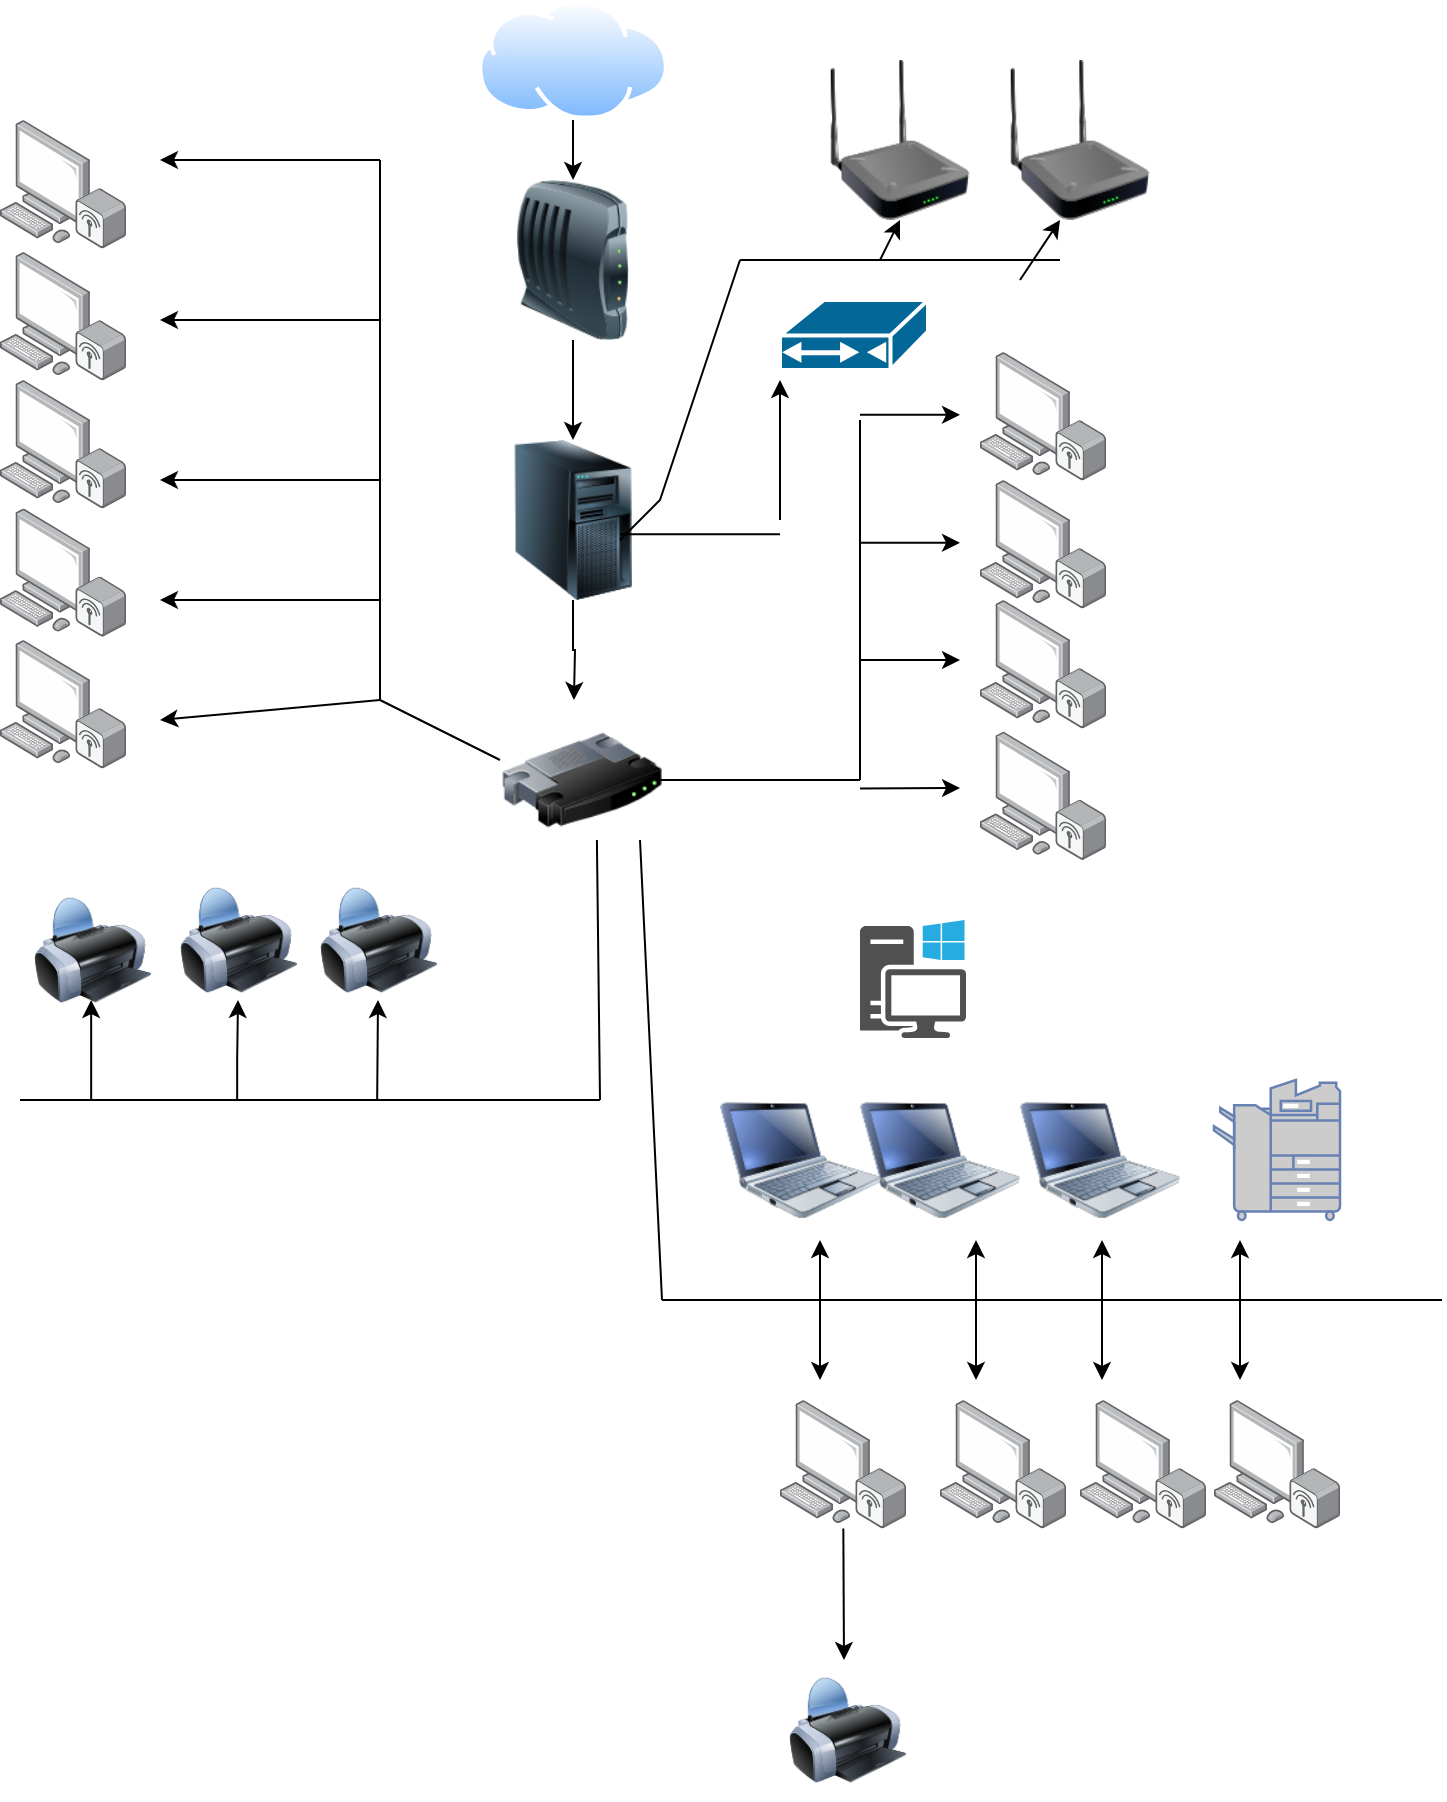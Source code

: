 <mxfile version="23.1.7" type="device">
  <diagram id="poPrSYytdVKjHBRNOalh" name="Página-1">
    <mxGraphModel dx="2010" dy="2330" grid="1" gridSize="10" guides="1" tooltips="1" connect="1" arrows="1" fold="1" page="1" pageScale="1" pageWidth="1600" pageHeight="1200" math="0" shadow="0">
      <root>
        <mxCell id="0" />
        <mxCell id="1" parent="0" />
        <mxCell id="f4y5HSsuFUhtfZBOtpe1-10" value="" style="image;html=1;image=img/lib/clip_art/computers/Server_Tower_128x128.png" vertex="1" parent="1">
          <mxGeometry x="376.51" y="-100" width="80" height="80" as="geometry" />
        </mxCell>
        <mxCell id="f4y5HSsuFUhtfZBOtpe1-41" style="edgeStyle=orthogonalEdgeStyle;rounded=0;orthogonalLoop=1;jettySize=auto;html=1;exitX=0.5;exitY=1;exitDx=0;exitDy=0;" edge="1" parent="1" source="f4y5HSsuFUhtfZBOtpe1-14" target="f4y5HSsuFUhtfZBOtpe1-17">
          <mxGeometry relative="1" as="geometry" />
        </mxCell>
        <mxCell id="f4y5HSsuFUhtfZBOtpe1-14" value="" style="image;aspect=fixed;perimeter=ellipsePerimeter;html=1;align=center;shadow=0;dashed=0;spacingTop=3;image=img/lib/active_directory/internet_cloud.svg;" vertex="1" parent="1">
          <mxGeometry x="368.89" y="-320" width="95.24" height="60" as="geometry" />
        </mxCell>
        <mxCell id="f4y5HSsuFUhtfZBOtpe1-42" style="edgeStyle=orthogonalEdgeStyle;rounded=0;orthogonalLoop=1;jettySize=auto;html=1;exitX=0.5;exitY=1;exitDx=0;exitDy=0;" edge="1" parent="1" source="f4y5HSsuFUhtfZBOtpe1-17" target="f4y5HSsuFUhtfZBOtpe1-10">
          <mxGeometry relative="1" as="geometry" />
        </mxCell>
        <mxCell id="f4y5HSsuFUhtfZBOtpe1-17" value="" style="image;html=1;image=img/lib/clip_art/networking/Modem_128x128.png" vertex="1" parent="1">
          <mxGeometry x="380.95" y="-230" width="71.11" height="80" as="geometry" />
        </mxCell>
        <mxCell id="f4y5HSsuFUhtfZBOtpe1-47" style="edgeStyle=orthogonalEdgeStyle;rounded=0;orthogonalLoop=1;jettySize=auto;html=1;exitX=0.5;exitY=1;exitDx=0;exitDy=0;entryX=0.379;entryY=0;entryDx=0;entryDy=0;entryPerimeter=0;" edge="1" parent="1" source="f4y5HSsuFUhtfZBOtpe1-10">
          <mxGeometry relative="1" as="geometry">
            <mxPoint x="416.955" y="30" as="targetPoint" />
          </mxGeometry>
        </mxCell>
        <mxCell id="f4y5HSsuFUhtfZBOtpe1-48" value="" style="image;html=1;image=img/lib/clip_art/computers/Printer_128x128.png" vertex="1" parent="1">
          <mxGeometry x="220" y="110" width="58.5" height="80" as="geometry" />
        </mxCell>
        <mxCell id="f4y5HSsuFUhtfZBOtpe1-49" value="" style="image;html=1;image=img/lib/clip_art/computers/Printer_128x128.png" vertex="1" parent="1">
          <mxGeometry x="290" y="115" width="58.5" height="70" as="geometry" />
        </mxCell>
        <mxCell id="f4y5HSsuFUhtfZBOtpe1-50" value="" style="image;html=1;image=img/lib/clip_art/computers/Printer_128x128.png" vertex="1" parent="1">
          <mxGeometry x="147" y="120" width="58.5" height="70" as="geometry" />
        </mxCell>
        <mxCell id="f4y5HSsuFUhtfZBOtpe1-74" value="" style="image;points=[];aspect=fixed;html=1;align=center;shadow=0;dashed=0;image=img/lib/allied_telesis/computer_and_terminals/Personal_Computer_Wireless.svg;" vertex="1" parent="1">
          <mxGeometry x="620" y="-20" width="63" height="64.2" as="geometry" />
        </mxCell>
        <mxCell id="f4y5HSsuFUhtfZBOtpe1-75" value="" style="image;points=[];aspect=fixed;html=1;align=center;shadow=0;dashed=0;image=img/lib/allied_telesis/computer_and_terminals/Personal_Computer_Wireless.svg;" vertex="1" parent="1">
          <mxGeometry x="620" y="45.8" width="63" height="64.2" as="geometry" />
        </mxCell>
        <mxCell id="f4y5HSsuFUhtfZBOtpe1-76" value="" style="image;points=[];aspect=fixed;html=1;align=center;shadow=0;dashed=0;image=img/lib/allied_telesis/computer_and_terminals/Personal_Computer_Wireless.svg;" vertex="1" parent="1">
          <mxGeometry x="620" y="-80" width="63" height="64.2" as="geometry" />
        </mxCell>
        <mxCell id="f4y5HSsuFUhtfZBOtpe1-77" value="" style="image;points=[];aspect=fixed;html=1;align=center;shadow=0;dashed=0;image=img/lib/allied_telesis/computer_and_terminals/Personal_Computer_Wireless.svg;" vertex="1" parent="1">
          <mxGeometry x="130" y="-130" width="63" height="64.2" as="geometry" />
        </mxCell>
        <mxCell id="f4y5HSsuFUhtfZBOtpe1-78" value="" style="image;points=[];aspect=fixed;html=1;align=center;shadow=0;dashed=0;image=img/lib/allied_telesis/computer_and_terminals/Personal_Computer_Wireless.svg;" vertex="1" parent="1">
          <mxGeometry x="130" y="-65.8" width="63" height="64.2" as="geometry" />
        </mxCell>
        <mxCell id="f4y5HSsuFUhtfZBOtpe1-79" value="" style="image;points=[];aspect=fixed;html=1;align=center;shadow=0;dashed=0;image=img/lib/allied_telesis/computer_and_terminals/Personal_Computer_Wireless.svg;" vertex="1" parent="1">
          <mxGeometry x="130" width="63" height="64.2" as="geometry" />
        </mxCell>
        <mxCell id="f4y5HSsuFUhtfZBOtpe1-116" value="" style="image;points=[];aspect=fixed;html=1;align=center;shadow=0;dashed=0;image=img/lib/allied_telesis/computer_and_terminals/Personal_Computer_Wireless.svg;" vertex="1" parent="1">
          <mxGeometry x="130" y="-194" width="63" height="64.2" as="geometry" />
        </mxCell>
        <mxCell id="f4y5HSsuFUhtfZBOtpe1-117" value="" style="image;points=[];aspect=fixed;html=1;align=center;shadow=0;dashed=0;image=img/lib/allied_telesis/computer_and_terminals/Personal_Computer_Wireless.svg;" vertex="1" parent="1">
          <mxGeometry x="130" y="-260" width="63" height="64.2" as="geometry" />
        </mxCell>
        <mxCell id="f4y5HSsuFUhtfZBOtpe1-119" value="" style="endArrow=none;html=1;rounded=0;" edge="1" parent="1">
          <mxGeometry width="50" height="50" relative="1" as="geometry">
            <mxPoint x="320" y="30" as="sourcePoint" />
            <mxPoint x="320" y="-240" as="targetPoint" />
          </mxGeometry>
        </mxCell>
        <mxCell id="f4y5HSsuFUhtfZBOtpe1-120" value="" style="endArrow=none;html=1;rounded=0;" edge="1" parent="1">
          <mxGeometry width="50" height="50" relative="1" as="geometry">
            <mxPoint x="320" y="30" as="sourcePoint" />
            <mxPoint x="380" y="60" as="targetPoint" />
          </mxGeometry>
        </mxCell>
        <mxCell id="f4y5HSsuFUhtfZBOtpe1-121" value="" style="endArrow=classic;html=1;rounded=0;" edge="1" parent="1">
          <mxGeometry width="50" height="50" relative="1" as="geometry">
            <mxPoint x="320" y="-240" as="sourcePoint" />
            <mxPoint x="210" y="-240" as="targetPoint" />
          </mxGeometry>
        </mxCell>
        <mxCell id="f4y5HSsuFUhtfZBOtpe1-122" value="" style="endArrow=classic;html=1;rounded=0;" edge="1" parent="1">
          <mxGeometry width="50" height="50" relative="1" as="geometry">
            <mxPoint x="320" y="-160" as="sourcePoint" />
            <mxPoint x="210" y="-160" as="targetPoint" />
          </mxGeometry>
        </mxCell>
        <mxCell id="f4y5HSsuFUhtfZBOtpe1-123" value="" style="endArrow=classic;html=1;rounded=0;" edge="1" parent="1">
          <mxGeometry width="50" height="50" relative="1" as="geometry">
            <mxPoint x="320" y="-80" as="sourcePoint" />
            <mxPoint x="210" y="-80" as="targetPoint" />
          </mxGeometry>
        </mxCell>
        <mxCell id="f4y5HSsuFUhtfZBOtpe1-124" value="" style="endArrow=classic;html=1;rounded=0;" edge="1" parent="1">
          <mxGeometry width="50" height="50" relative="1" as="geometry">
            <mxPoint x="320" y="-20" as="sourcePoint" />
            <mxPoint x="210" y="-20" as="targetPoint" />
          </mxGeometry>
        </mxCell>
        <mxCell id="f4y5HSsuFUhtfZBOtpe1-125" value="" style="endArrow=classic;html=1;rounded=0;" edge="1" parent="1">
          <mxGeometry width="50" height="50" relative="1" as="geometry">
            <mxPoint x="320" y="30" as="sourcePoint" />
            <mxPoint x="210" y="40" as="targetPoint" />
          </mxGeometry>
        </mxCell>
        <mxCell id="f4y5HSsuFUhtfZBOtpe1-127" value="" style="image;points=[];aspect=fixed;html=1;align=center;shadow=0;dashed=0;image=img/lib/allied_telesis/computer_and_terminals/Personal_Computer_Wireless.svg;" vertex="1" parent="1">
          <mxGeometry x="620" y="-144" width="63" height="64.2" as="geometry" />
        </mxCell>
        <mxCell id="f4y5HSsuFUhtfZBOtpe1-130" value="" style="endArrow=none;html=1;rounded=0;entryX=0.5;entryY=1;entryDx=0;entryDy=0;" edge="1" parent="1">
          <mxGeometry width="50" height="50" relative="1" as="geometry">
            <mxPoint x="430" y="230" as="sourcePoint" />
            <mxPoint x="428.45" y="100" as="targetPoint" />
          </mxGeometry>
        </mxCell>
        <mxCell id="f4y5HSsuFUhtfZBOtpe1-131" value="" style="endArrow=none;html=1;rounded=0;" edge="1" parent="1">
          <mxGeometry width="50" height="50" relative="1" as="geometry">
            <mxPoint x="140" y="230" as="sourcePoint" />
            <mxPoint x="430" y="230" as="targetPoint" />
          </mxGeometry>
        </mxCell>
        <mxCell id="f4y5HSsuFUhtfZBOtpe1-133" value="" style="endArrow=classic;html=1;rounded=0;" edge="1" parent="1">
          <mxGeometry width="50" height="50" relative="1" as="geometry">
            <mxPoint x="175.58" y="230" as="sourcePoint" />
            <mxPoint x="175.58" y="180" as="targetPoint" />
          </mxGeometry>
        </mxCell>
        <mxCell id="f4y5HSsuFUhtfZBOtpe1-135" value="" style="endArrow=classic;html=1;rounded=0;" edge="1" parent="1">
          <mxGeometry width="50" height="50" relative="1" as="geometry">
            <mxPoint x="248.58" y="230" as="sourcePoint" />
            <mxPoint x="249" y="180" as="targetPoint" />
            <Array as="points">
              <mxPoint x="248.58" y="210" />
            </Array>
          </mxGeometry>
        </mxCell>
        <mxCell id="f4y5HSsuFUhtfZBOtpe1-136" value="" style="endArrow=classic;html=1;rounded=0;" edge="1" parent="1">
          <mxGeometry width="50" height="50" relative="1" as="geometry">
            <mxPoint x="318.58" y="230" as="sourcePoint" />
            <mxPoint x="319" y="180" as="targetPoint" />
          </mxGeometry>
        </mxCell>
        <mxCell id="f4y5HSsuFUhtfZBOtpe1-139" value="" style="endArrow=none;html=1;rounded=0;" edge="1" parent="1">
          <mxGeometry width="50" height="50" relative="1" as="geometry">
            <mxPoint x="460" y="70" as="sourcePoint" />
            <mxPoint x="560" y="70" as="targetPoint" />
          </mxGeometry>
        </mxCell>
        <mxCell id="f4y5HSsuFUhtfZBOtpe1-140" value="" style="endArrow=none;html=1;rounded=0;" edge="1" parent="1">
          <mxGeometry width="50" height="50" relative="1" as="geometry">
            <mxPoint x="560" y="70" as="sourcePoint" />
            <mxPoint x="560" y="-110" as="targetPoint" />
          </mxGeometry>
        </mxCell>
        <mxCell id="f4y5HSsuFUhtfZBOtpe1-141" value="" style="endArrow=classic;html=1;rounded=0;" edge="1" parent="1">
          <mxGeometry width="50" height="50" relative="1" as="geometry">
            <mxPoint x="560" y="74.2" as="sourcePoint" />
            <mxPoint x="610" y="74" as="targetPoint" />
          </mxGeometry>
        </mxCell>
        <mxCell id="f4y5HSsuFUhtfZBOtpe1-142" value="" style="endArrow=classic;html=1;rounded=0;" edge="1" parent="1">
          <mxGeometry width="50" height="50" relative="1" as="geometry">
            <mxPoint x="560" y="10" as="sourcePoint" />
            <mxPoint x="610" y="10" as="targetPoint" />
          </mxGeometry>
        </mxCell>
        <mxCell id="f4y5HSsuFUhtfZBOtpe1-143" value="" style="endArrow=classic;html=1;rounded=0;" edge="1" parent="1">
          <mxGeometry width="50" height="50" relative="1" as="geometry">
            <mxPoint x="560" y="-48.57" as="sourcePoint" />
            <mxPoint x="610" y="-48.57" as="targetPoint" />
          </mxGeometry>
        </mxCell>
        <mxCell id="f4y5HSsuFUhtfZBOtpe1-144" value="" style="endArrow=classic;html=1;rounded=0;" edge="1" parent="1">
          <mxGeometry width="50" height="50" relative="1" as="geometry">
            <mxPoint x="560" y="-112.57" as="sourcePoint" />
            <mxPoint x="610" y="-112.57" as="targetPoint" />
          </mxGeometry>
        </mxCell>
        <mxCell id="f4y5HSsuFUhtfZBOtpe1-145" value="" style="image;html=1;image=img/lib/clip_art/networking/Router_128x128.png" vertex="1" parent="1">
          <mxGeometry x="381" y="30" width="80" height="80" as="geometry" />
        </mxCell>
        <mxCell id="f4y5HSsuFUhtfZBOtpe1-147" value="" style="endArrow=none;html=1;rounded=0;" edge="1" parent="1">
          <mxGeometry width="50" height="50" relative="1" as="geometry">
            <mxPoint x="450" y="100" as="sourcePoint" />
            <mxPoint x="461" y="330" as="targetPoint" />
          </mxGeometry>
        </mxCell>
        <mxCell id="f4y5HSsuFUhtfZBOtpe1-148" value="" style="endArrow=none;html=1;rounded=0;" edge="1" parent="1">
          <mxGeometry width="50" height="50" relative="1" as="geometry">
            <mxPoint x="461" y="330" as="sourcePoint" />
            <mxPoint x="851" y="330" as="targetPoint" />
          </mxGeometry>
        </mxCell>
        <mxCell id="f4y5HSsuFUhtfZBOtpe1-149" value="" style="image;html=1;image=img/lib/clip_art/computers/Netbook_128x128.png" vertex="1" parent="1">
          <mxGeometry x="490" y="220" width="80" height="80" as="geometry" />
        </mxCell>
        <mxCell id="f4y5HSsuFUhtfZBOtpe1-150" value="" style="image;html=1;image=img/lib/clip_art/computers/Netbook_128x128.png" vertex="1" parent="1">
          <mxGeometry x="560" y="220" width="80" height="80" as="geometry" />
        </mxCell>
        <mxCell id="f4y5HSsuFUhtfZBOtpe1-151" value="" style="image;html=1;image=img/lib/clip_art/computers/Netbook_128x128.png" vertex="1" parent="1">
          <mxGeometry x="640" y="220" width="80" height="80" as="geometry" />
        </mxCell>
        <mxCell id="f4y5HSsuFUhtfZBOtpe1-153" value="" style="endArrow=classic;startArrow=classic;html=1;rounded=0;" edge="1" parent="1">
          <mxGeometry width="50" height="50" relative="1" as="geometry">
            <mxPoint x="540" y="370" as="sourcePoint" />
            <mxPoint x="540" y="300" as="targetPoint" />
          </mxGeometry>
        </mxCell>
        <mxCell id="f4y5HSsuFUhtfZBOtpe1-154" value="" style="endArrow=classic;startArrow=classic;html=1;rounded=0;" edge="1" parent="1">
          <mxGeometry width="50" height="50" relative="1" as="geometry">
            <mxPoint x="618" y="370" as="sourcePoint" />
            <mxPoint x="618" y="300" as="targetPoint" />
          </mxGeometry>
        </mxCell>
        <mxCell id="f4y5HSsuFUhtfZBOtpe1-155" value="" style="endArrow=classic;startArrow=classic;html=1;rounded=0;" edge="1" parent="1">
          <mxGeometry width="50" height="50" relative="1" as="geometry">
            <mxPoint x="681" y="370" as="sourcePoint" />
            <mxPoint x="681" y="300" as="targetPoint" />
          </mxGeometry>
        </mxCell>
        <mxCell id="f4y5HSsuFUhtfZBOtpe1-156" value="" style="endArrow=classic;startArrow=classic;html=1;rounded=0;" edge="1" parent="1">
          <mxGeometry width="50" height="50" relative="1" as="geometry">
            <mxPoint x="750" y="370" as="sourcePoint" />
            <mxPoint x="750" y="300" as="targetPoint" />
          </mxGeometry>
        </mxCell>
        <mxCell id="f4y5HSsuFUhtfZBOtpe1-157" value="" style="image;points=[];aspect=fixed;html=1;align=center;shadow=0;dashed=0;image=img/lib/allied_telesis/computer_and_terminals/Personal_Computer_Wireless.svg;" vertex="1" parent="1">
          <mxGeometry x="520" y="380" width="63" height="64.2" as="geometry" />
        </mxCell>
        <mxCell id="f4y5HSsuFUhtfZBOtpe1-158" value="" style="image;points=[];aspect=fixed;html=1;align=center;shadow=0;dashed=0;image=img/lib/allied_telesis/computer_and_terminals/Personal_Computer_Wireless.svg;" vertex="1" parent="1">
          <mxGeometry x="600" y="380" width="63" height="64.2" as="geometry" />
        </mxCell>
        <mxCell id="f4y5HSsuFUhtfZBOtpe1-159" value="" style="image;points=[];aspect=fixed;html=1;align=center;shadow=0;dashed=0;image=img/lib/allied_telesis/computer_and_terminals/Personal_Computer_Wireless.svg;" vertex="1" parent="1">
          <mxGeometry x="670" y="380" width="63" height="64.2" as="geometry" />
        </mxCell>
        <mxCell id="f4y5HSsuFUhtfZBOtpe1-160" value="" style="image;points=[];aspect=fixed;html=1;align=center;shadow=0;dashed=0;image=img/lib/allied_telesis/computer_and_terminals/Personal_Computer_Wireless.svg;" vertex="1" parent="1">
          <mxGeometry x="737" y="380" width="63" height="64.2" as="geometry" />
        </mxCell>
        <mxCell id="f4y5HSsuFUhtfZBOtpe1-162" value="" style="endArrow=classic;html=1;rounded=0;" edge="1" parent="1" source="f4y5HSsuFUhtfZBOtpe1-157">
          <mxGeometry width="50" height="50" relative="1" as="geometry">
            <mxPoint x="550" y="540" as="sourcePoint" />
            <mxPoint x="552" y="510" as="targetPoint" />
          </mxGeometry>
        </mxCell>
        <mxCell id="f4y5HSsuFUhtfZBOtpe1-166" value="" style="image;html=1;image=img/lib/clip_art/computers/Printer_128x128.png" vertex="1" parent="1">
          <mxGeometry x="524.5" y="510" width="58.5" height="70" as="geometry" />
        </mxCell>
        <mxCell id="f4y5HSsuFUhtfZBOtpe1-169" value="" style="endArrow=none;html=1;rounded=0;" edge="1" parent="1">
          <mxGeometry width="50" height="50" relative="1" as="geometry">
            <mxPoint x="440" y="-52.9" as="sourcePoint" />
            <mxPoint x="520" y="-52.9" as="targetPoint" />
            <Array as="points" />
          </mxGeometry>
        </mxCell>
        <mxCell id="f4y5HSsuFUhtfZBOtpe1-170" value="" style="endArrow=classic;html=1;rounded=0;" edge="1" parent="1">
          <mxGeometry width="50" height="50" relative="1" as="geometry">
            <mxPoint x="520" y="-60" as="sourcePoint" />
            <mxPoint x="520" y="-130" as="targetPoint" />
          </mxGeometry>
        </mxCell>
        <mxCell id="f4y5HSsuFUhtfZBOtpe1-173" value="" style="shape=mxgraph.cisco.modems_and_phones.cable_modem;html=1;pointerEvents=1;dashed=0;fillColor=#036897;strokeColor=#ffffff;strokeWidth=2;verticalLabelPosition=bottom;verticalAlign=top;align=center;outlineConnect=0;" vertex="1" parent="1">
          <mxGeometry x="520" y="-170" width="74" height="35" as="geometry" />
        </mxCell>
        <mxCell id="f4y5HSsuFUhtfZBOtpe1-174" value="" style="endArrow=none;html=1;rounded=0;" edge="1" parent="1">
          <mxGeometry width="50" height="50" relative="1" as="geometry">
            <mxPoint x="440" y="-50" as="sourcePoint" />
            <mxPoint x="500" y="-190" as="targetPoint" />
            <Array as="points">
              <mxPoint x="460" y="-70" />
            </Array>
          </mxGeometry>
        </mxCell>
        <mxCell id="f4y5HSsuFUhtfZBOtpe1-175" value="" style="endArrow=none;html=1;rounded=0;" edge="1" parent="1">
          <mxGeometry width="50" height="50" relative="1" as="geometry">
            <mxPoint x="500" y="-190" as="sourcePoint" />
            <mxPoint x="660" y="-190" as="targetPoint" />
          </mxGeometry>
        </mxCell>
        <mxCell id="f4y5HSsuFUhtfZBOtpe1-177" value="" style="image;html=1;image=img/lib/clip_art/networking/Repeater_128x128.png" vertex="1" parent="1">
          <mxGeometry x="630" y="-290" width="80" height="80" as="geometry" />
        </mxCell>
        <mxCell id="f4y5HSsuFUhtfZBOtpe1-178" value="" style="image;html=1;image=img/lib/clip_art/networking/Repeater_128x128.png" vertex="1" parent="1">
          <mxGeometry x="540" y="-290" width="80" height="80" as="geometry" />
        </mxCell>
        <mxCell id="f4y5HSsuFUhtfZBOtpe1-179" value="" style="endArrow=classic;html=1;rounded=0;" edge="1" parent="1">
          <mxGeometry width="50" height="50" relative="1" as="geometry">
            <mxPoint x="570" y="-190" as="sourcePoint" />
            <mxPoint x="580" y="-210" as="targetPoint" />
          </mxGeometry>
        </mxCell>
        <mxCell id="f4y5HSsuFUhtfZBOtpe1-180" value="" style="endArrow=classic;html=1;rounded=0;" edge="1" parent="1">
          <mxGeometry width="50" height="50" relative="1" as="geometry">
            <mxPoint x="640" y="-180" as="sourcePoint" />
            <mxPoint x="660" y="-210" as="targetPoint" />
          </mxGeometry>
        </mxCell>
        <mxCell id="f4y5HSsuFUhtfZBOtpe1-183" value="" style="sketch=0;pointerEvents=1;shadow=0;dashed=0;html=1;strokeColor=none;fillColor=#505050;labelPosition=center;verticalLabelPosition=bottom;verticalAlign=top;outlineConnect=0;align=center;shape=mxgraph.office.devices.workstation_pc;" vertex="1" parent="1">
          <mxGeometry x="560" y="140" width="53" height="59" as="geometry" />
        </mxCell>
        <mxCell id="f4y5HSsuFUhtfZBOtpe1-185" value="" style="fontColor=#0066CC;verticalAlign=top;verticalLabelPosition=bottom;labelPosition=center;align=center;html=1;outlineConnect=0;fillColor=#CCCCCC;strokeColor=#6881B3;gradientColor=none;gradientDirection=north;strokeWidth=2;shape=mxgraph.networks.copier;" vertex="1" parent="1">
          <mxGeometry x="737" y="220" width="63" height="70" as="geometry" />
        </mxCell>
      </root>
    </mxGraphModel>
  </diagram>
</mxfile>
